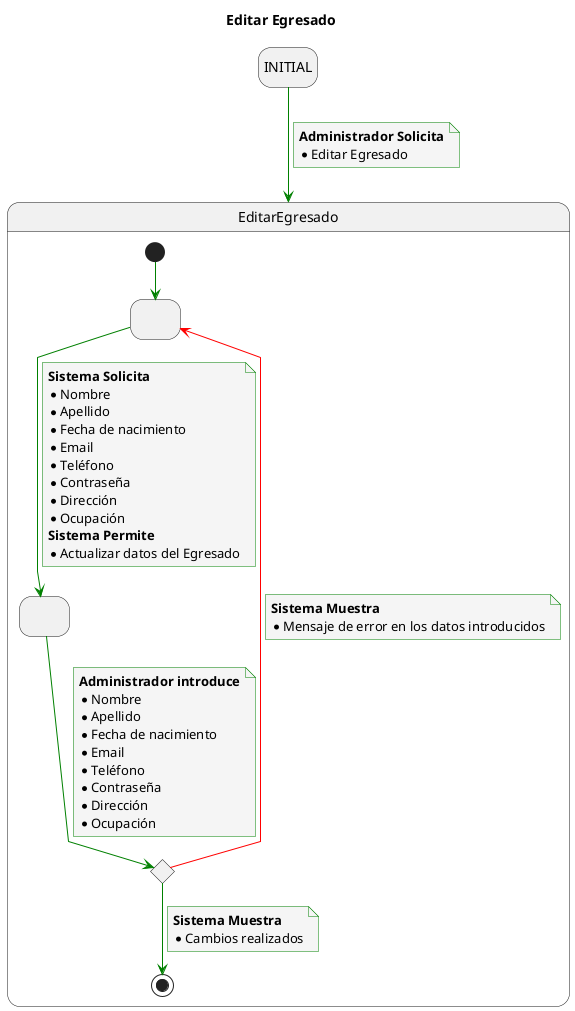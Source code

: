 @startuml
title Editar Egresado

skinparam {
    NoteBackgroundColor #whiteSmoke
    ArrowColor #green
    NoteBorderColor #green
    linetype polyline
}

hide empty description

state startState as "INITIAL"

startState --> EditarEgresado
note on link
    <b>Administrador Solicita</b>
    * Editar Egresado
end note

state EditarEgresado {
state 2 as " "
state 3 as " "
state 4 <<choice>>

[*] -down-> 2

2 -down-> 3
note on link
<b>Sistema Solicita</b>
* Nombre
* Apellido
* Fecha de nacimiento
* Email
* Teléfono
* Contraseña
* Dirección
* Ocupación
<b>Sistema Permite</b>
* Actualizar datos del Egresado
end note

3 -down-> 4
note on link
<b>Administrador introduce</b>
* Nombre
* Apellido
* Fecha de nacimiento
* Email
* Teléfono
* Contraseña
* Dirección
* Ocupación
end note

4 -down-> [*]
note on link
<b>Sistema Muestra</b>
* Cambios realizados
end note

4 -[#red]-> 2
note on link
<b>Sistema Muestra</b>
* Mensaje de error en los datos introducidos
end note

}
@enduml
